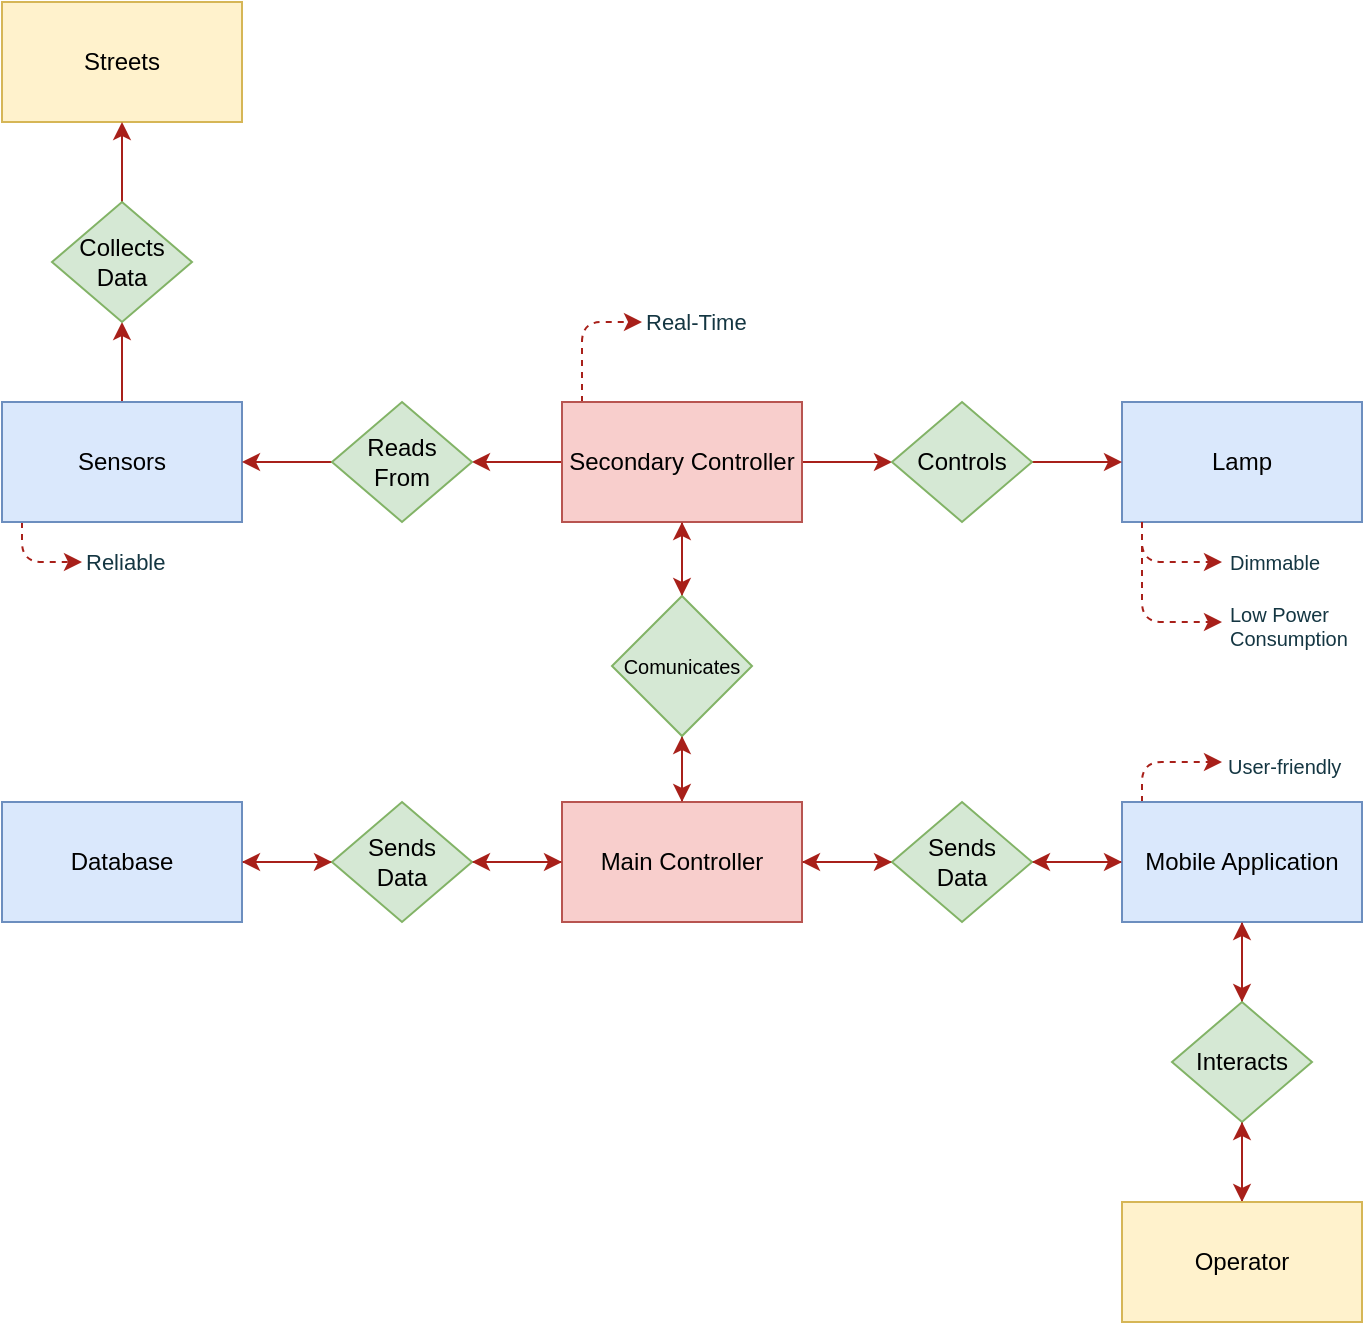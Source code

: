 <mxfile version="15.6.3" type="github">
  <diagram id="GV7fddVUWi21_tPSA-Fl" name="Page-1">
    <mxGraphModel dx="981" dy="1716" grid="1" gridSize="10" guides="1" tooltips="1" connect="1" arrows="1" fold="1" page="1" pageScale="1" pageWidth="827" pageHeight="1169" background="none" math="0" shadow="0">
      <root>
        <mxCell id="0" />
        <mxCell id="1" parent="0" />
        <mxCell id="0AEqZ0coXG4K2BfvZ1Me-50" style="edgeStyle=orthogonalEdgeStyle;rounded=0;orthogonalLoop=1;jettySize=auto;html=1;entryX=0.5;entryY=1;entryDx=0;entryDy=0;fontSize=10;labelBackgroundColor=#DAD2D8;strokeColor=#A8201A;fontColor=#143642;" edge="1" parent="1" source="0AEqZ0coXG4K2BfvZ1Me-2" target="0AEqZ0coXG4K2BfvZ1Me-49">
          <mxGeometry relative="1" as="geometry" />
        </mxCell>
        <mxCell id="0AEqZ0coXG4K2BfvZ1Me-69" style="edgeStyle=orthogonalEdgeStyle;curved=0;rounded=1;sketch=0;orthogonalLoop=1;jettySize=auto;html=1;exitX=0.25;exitY=1;exitDx=0;exitDy=0;dashed=1;fontSize=10;fontColor=#143642;strokeColor=#A8201A;fillColor=#FAE5C7;" edge="1" parent="1">
          <mxGeometry relative="1" as="geometry">
            <mxPoint x="280" y="240" as="targetPoint" />
            <mxPoint x="250" y="220" as="sourcePoint" />
            <Array as="points">
              <mxPoint x="250" y="240" />
            </Array>
          </mxGeometry>
        </mxCell>
        <mxCell id="0AEqZ0coXG4K2BfvZ1Me-2" value="Sensors" style="rounded=0;whiteSpace=wrap;html=1;fillColor=#dae8fc;strokeColor=#6c8ebf;" vertex="1" parent="1">
          <mxGeometry x="240" y="160" width="120" height="60" as="geometry" />
        </mxCell>
        <mxCell id="0AEqZ0coXG4K2BfvZ1Me-3" value="Streets" style="rounded=0;whiteSpace=wrap;html=1;fillColor=#fff2cc;strokeColor=#d6b656;" vertex="1" parent="1">
          <mxGeometry x="240" y="-40" width="120" height="60" as="geometry" />
        </mxCell>
        <mxCell id="0AEqZ0coXG4K2BfvZ1Me-14" style="edgeStyle=orthogonalEdgeStyle;rounded=0;orthogonalLoop=1;jettySize=auto;html=1;entryX=0.5;entryY=0;entryDx=0;entryDy=0;labelBackgroundColor=#DAD2D8;strokeColor=#A8201A;fontColor=#143642;" edge="1" parent="1" source="0AEqZ0coXG4K2BfvZ1Me-4" target="0AEqZ0coXG4K2BfvZ1Me-13">
          <mxGeometry relative="1" as="geometry" />
        </mxCell>
        <mxCell id="0AEqZ0coXG4K2BfvZ1Me-21" style="edgeStyle=orthogonalEdgeStyle;rounded=0;orthogonalLoop=1;jettySize=auto;html=1;entryX=1;entryY=0.5;entryDx=0;entryDy=0;labelBackgroundColor=#DAD2D8;strokeColor=#A8201A;fontColor=#143642;" edge="1" parent="1" source="0AEqZ0coXG4K2BfvZ1Me-4" target="0AEqZ0coXG4K2BfvZ1Me-19">
          <mxGeometry relative="1" as="geometry" />
        </mxCell>
        <mxCell id="0AEqZ0coXG4K2BfvZ1Me-25" style="edgeStyle=orthogonalEdgeStyle;rounded=0;orthogonalLoop=1;jettySize=auto;html=1;entryX=0;entryY=0.5;entryDx=0;entryDy=0;fontSize=10;labelBackgroundColor=#DAD2D8;strokeColor=#A8201A;fontColor=#143642;" edge="1" parent="1" source="0AEqZ0coXG4K2BfvZ1Me-4" target="0AEqZ0coXG4K2BfvZ1Me-23">
          <mxGeometry relative="1" as="geometry" />
        </mxCell>
        <mxCell id="0AEqZ0coXG4K2BfvZ1Me-67" style="edgeStyle=orthogonalEdgeStyle;curved=0;rounded=1;sketch=0;orthogonalLoop=1;jettySize=auto;html=1;exitX=0.25;exitY=0;exitDx=0;exitDy=0;dashed=1;fontSize=10;fontColor=#143642;strokeColor=#A8201A;fillColor=#FAE5C7;" edge="1" parent="1">
          <mxGeometry relative="1" as="geometry">
            <mxPoint x="560" y="120" as="targetPoint" />
            <mxPoint x="530" y="160" as="sourcePoint" />
            <Array as="points">
              <mxPoint x="530" y="120" />
              <mxPoint x="560" y="120" />
            </Array>
          </mxGeometry>
        </mxCell>
        <mxCell id="0AEqZ0coXG4K2BfvZ1Me-4" value="Secondary Controller " style="rounded=0;whiteSpace=wrap;html=1;fillColor=#f8cecc;strokeColor=#b85450;" vertex="1" parent="1">
          <mxGeometry x="520" y="160" width="120" height="60" as="geometry" />
        </mxCell>
        <mxCell id="0AEqZ0coXG4K2BfvZ1Me-17" style="edgeStyle=orthogonalEdgeStyle;rounded=0;orthogonalLoop=1;jettySize=auto;html=1;entryX=0.5;entryY=1;entryDx=0;entryDy=0;labelBackgroundColor=#DAD2D8;strokeColor=#A8201A;fontColor=#143642;" edge="1" parent="1" source="0AEqZ0coXG4K2BfvZ1Me-5" target="0AEqZ0coXG4K2BfvZ1Me-13">
          <mxGeometry relative="1" as="geometry" />
        </mxCell>
        <mxCell id="0AEqZ0coXG4K2BfvZ1Me-29" style="edgeStyle=orthogonalEdgeStyle;rounded=0;orthogonalLoop=1;jettySize=auto;html=1;entryX=1;entryY=0.5;entryDx=0;entryDy=0;fontSize=10;labelBackgroundColor=#DAD2D8;strokeColor=#A8201A;fontColor=#143642;" edge="1" parent="1" source="0AEqZ0coXG4K2BfvZ1Me-5" target="0AEqZ0coXG4K2BfvZ1Me-28">
          <mxGeometry relative="1" as="geometry" />
        </mxCell>
        <mxCell id="0AEqZ0coXG4K2BfvZ1Me-35" style="edgeStyle=orthogonalEdgeStyle;rounded=0;orthogonalLoop=1;jettySize=auto;html=1;entryX=0;entryY=0.5;entryDx=0;entryDy=0;fontSize=10;labelBackgroundColor=#DAD2D8;strokeColor=#A8201A;fontColor=#143642;" edge="1" parent="1" source="0AEqZ0coXG4K2BfvZ1Me-5" target="0AEqZ0coXG4K2BfvZ1Me-34">
          <mxGeometry relative="1" as="geometry" />
        </mxCell>
        <mxCell id="0AEqZ0coXG4K2BfvZ1Me-5" value="Main Controller" style="rounded=0;whiteSpace=wrap;html=1;fillColor=#f8cecc;strokeColor=#b85450;" vertex="1" parent="1">
          <mxGeometry x="520" y="360" width="120" height="60" as="geometry" />
        </mxCell>
        <mxCell id="0AEqZ0coXG4K2BfvZ1Me-40" style="edgeStyle=orthogonalEdgeStyle;rounded=0;orthogonalLoop=1;jettySize=auto;html=1;fontSize=10;labelBackgroundColor=#DAD2D8;strokeColor=#A8201A;fontColor=#143642;" edge="1" parent="1" source="0AEqZ0coXG4K2BfvZ1Me-6" target="0AEqZ0coXG4K2BfvZ1Me-34">
          <mxGeometry relative="1" as="geometry" />
        </mxCell>
        <mxCell id="0AEqZ0coXG4K2BfvZ1Me-54" style="edgeStyle=orthogonalEdgeStyle;rounded=0;orthogonalLoop=1;jettySize=auto;html=1;entryX=0.5;entryY=0;entryDx=0;entryDy=0;fontSize=10;labelBackgroundColor=#DAD2D8;strokeColor=#A8201A;fontColor=#143642;" edge="1" parent="1" source="0AEqZ0coXG4K2BfvZ1Me-6" target="0AEqZ0coXG4K2BfvZ1Me-52">
          <mxGeometry relative="1" as="geometry" />
        </mxCell>
        <mxCell id="0AEqZ0coXG4K2BfvZ1Me-72" style="edgeStyle=orthogonalEdgeStyle;curved=0;rounded=1;sketch=0;orthogonalLoop=1;jettySize=auto;html=1;exitX=0.25;exitY=0;exitDx=0;exitDy=0;dashed=1;fontSize=10;fontColor=#143642;strokeColor=#A8201A;fillColor=#FAE5C7;" edge="1" parent="1">
          <mxGeometry relative="1" as="geometry">
            <mxPoint x="850" y="340" as="targetPoint" />
            <mxPoint x="810" y="360" as="sourcePoint" />
            <Array as="points">
              <mxPoint x="810" y="340" />
            </Array>
          </mxGeometry>
        </mxCell>
        <mxCell id="0AEqZ0coXG4K2BfvZ1Me-6" value="Mobile Application" style="rounded=0;whiteSpace=wrap;html=1;fillColor=#dae8fc;strokeColor=#6c8ebf;" vertex="1" parent="1">
          <mxGeometry x="800" y="360" width="120" height="60" as="geometry" />
        </mxCell>
        <mxCell id="0AEqZ0coXG4K2BfvZ1Me-61" style="edgeStyle=orthogonalEdgeStyle;curved=0;rounded=1;sketch=0;orthogonalLoop=1;jettySize=auto;html=1;exitX=0.25;exitY=1;exitDx=0;exitDy=0;fontColor=#143642;strokeColor=#A8201A;fillColor=#FAE5C7;dashed=1;" edge="1" parent="1">
          <mxGeometry relative="1" as="geometry">
            <mxPoint x="850" y="240" as="targetPoint" />
            <mxPoint x="810" y="220" as="sourcePoint" />
            <Array as="points">
              <mxPoint x="810" y="240" />
            </Array>
          </mxGeometry>
        </mxCell>
        <mxCell id="0AEqZ0coXG4K2BfvZ1Me-7" value="Lamp" style="rounded=0;whiteSpace=wrap;html=1;fillColor=#dae8fc;strokeColor=#6c8ebf;" vertex="1" parent="1">
          <mxGeometry x="800" y="160" width="120" height="60" as="geometry" />
        </mxCell>
        <mxCell id="0AEqZ0coXG4K2BfvZ1Me-15" style="edgeStyle=orthogonalEdgeStyle;rounded=0;orthogonalLoop=1;jettySize=auto;html=1;entryX=0.5;entryY=1;entryDx=0;entryDy=0;labelBackgroundColor=#DAD2D8;strokeColor=#A8201A;fontColor=#143642;" edge="1" parent="1" source="0AEqZ0coXG4K2BfvZ1Me-13" target="0AEqZ0coXG4K2BfvZ1Me-4">
          <mxGeometry relative="1" as="geometry" />
        </mxCell>
        <mxCell id="0AEqZ0coXG4K2BfvZ1Me-16" style="edgeStyle=orthogonalEdgeStyle;rounded=0;orthogonalLoop=1;jettySize=auto;html=1;entryX=0.5;entryY=0;entryDx=0;entryDy=0;labelBackgroundColor=#DAD2D8;strokeColor=#A8201A;fontColor=#143642;" edge="1" parent="1" source="0AEqZ0coXG4K2BfvZ1Me-13" target="0AEqZ0coXG4K2BfvZ1Me-5">
          <mxGeometry relative="1" as="geometry" />
        </mxCell>
        <mxCell id="0AEqZ0coXG4K2BfvZ1Me-13" value="Comunicates" style="rhombus;whiteSpace=wrap;html=1;fontSize=10;fillColor=#d5e8d4;strokeColor=#82b366;" vertex="1" parent="1">
          <mxGeometry x="545" y="257" width="70" height="70" as="geometry" />
        </mxCell>
        <mxCell id="0AEqZ0coXG4K2BfvZ1Me-22" style="edgeStyle=orthogonalEdgeStyle;rounded=0;orthogonalLoop=1;jettySize=auto;html=1;entryX=1;entryY=0.5;entryDx=0;entryDy=0;labelBackgroundColor=#DAD2D8;strokeColor=#A8201A;fontColor=#143642;" edge="1" parent="1" source="0AEqZ0coXG4K2BfvZ1Me-19" target="0AEqZ0coXG4K2BfvZ1Me-2">
          <mxGeometry relative="1" as="geometry" />
        </mxCell>
        <mxCell id="0AEqZ0coXG4K2BfvZ1Me-19" value="&lt;div&gt;Reads &lt;br&gt;&lt;/div&gt;&lt;div&gt;From&lt;/div&gt;" style="rhombus;whiteSpace=wrap;html=1;fillColor=#d5e8d4;strokeColor=#82b366;" vertex="1" parent="1">
          <mxGeometry x="405" y="160" width="70" height="60" as="geometry" />
        </mxCell>
        <mxCell id="0AEqZ0coXG4K2BfvZ1Me-26" style="edgeStyle=orthogonalEdgeStyle;rounded=0;orthogonalLoop=1;jettySize=auto;html=1;entryX=0;entryY=0.5;entryDx=0;entryDy=0;fontSize=10;labelBackgroundColor=#DAD2D8;strokeColor=#A8201A;fontColor=#143642;" edge="1" parent="1" source="0AEqZ0coXG4K2BfvZ1Me-23" target="0AEqZ0coXG4K2BfvZ1Me-7">
          <mxGeometry relative="1" as="geometry" />
        </mxCell>
        <mxCell id="0AEqZ0coXG4K2BfvZ1Me-23" value="Controls" style="rhombus;whiteSpace=wrap;html=1;fillColor=#d5e8d4;strokeColor=#82b366;" vertex="1" parent="1">
          <mxGeometry x="685" y="160" width="70" height="60" as="geometry" />
        </mxCell>
        <mxCell id="0AEqZ0coXG4K2BfvZ1Me-31" style="edgeStyle=orthogonalEdgeStyle;rounded=0;orthogonalLoop=1;jettySize=auto;html=1;entryX=0;entryY=0.5;entryDx=0;entryDy=0;fontSize=10;labelBackgroundColor=#DAD2D8;strokeColor=#A8201A;fontColor=#143642;" edge="1" parent="1" source="0AEqZ0coXG4K2BfvZ1Me-27" target="0AEqZ0coXG4K2BfvZ1Me-28">
          <mxGeometry relative="1" as="geometry" />
        </mxCell>
        <mxCell id="0AEqZ0coXG4K2BfvZ1Me-27" value="Database" style="rounded=0;whiteSpace=wrap;html=1;fillColor=#dae8fc;strokeColor=#6c8ebf;" vertex="1" parent="1">
          <mxGeometry x="240" y="360" width="120" height="60" as="geometry" />
        </mxCell>
        <mxCell id="0AEqZ0coXG4K2BfvZ1Me-30" style="edgeStyle=orthogonalEdgeStyle;rounded=0;orthogonalLoop=1;jettySize=auto;html=1;entryX=0;entryY=0.5;entryDx=0;entryDy=0;fontSize=10;labelBackgroundColor=#DAD2D8;strokeColor=#A8201A;fontColor=#143642;" edge="1" parent="1" source="0AEqZ0coXG4K2BfvZ1Me-28" target="0AEqZ0coXG4K2BfvZ1Me-5">
          <mxGeometry relative="1" as="geometry" />
        </mxCell>
        <mxCell id="0AEqZ0coXG4K2BfvZ1Me-32" style="edgeStyle=orthogonalEdgeStyle;rounded=0;orthogonalLoop=1;jettySize=auto;html=1;entryX=1;entryY=0.5;entryDx=0;entryDy=0;fontSize=10;labelBackgroundColor=#DAD2D8;strokeColor=#A8201A;fontColor=#143642;" edge="1" parent="1" source="0AEqZ0coXG4K2BfvZ1Me-28" target="0AEqZ0coXG4K2BfvZ1Me-27">
          <mxGeometry relative="1" as="geometry" />
        </mxCell>
        <mxCell id="0AEqZ0coXG4K2BfvZ1Me-28" value="&lt;div&gt;Sends &lt;br&gt;&lt;/div&gt;&lt;div&gt;Data&lt;/div&gt;" style="rhombus;whiteSpace=wrap;html=1;fillColor=#d5e8d4;strokeColor=#82b366;" vertex="1" parent="1">
          <mxGeometry x="405" y="360" width="70" height="60" as="geometry" />
        </mxCell>
        <mxCell id="0AEqZ0coXG4K2BfvZ1Me-36" style="edgeStyle=orthogonalEdgeStyle;rounded=0;orthogonalLoop=1;jettySize=auto;html=1;entryX=0;entryY=0.5;entryDx=0;entryDy=0;fontSize=10;labelBackgroundColor=#DAD2D8;strokeColor=#A8201A;fontColor=#143642;" edge="1" parent="1" source="0AEqZ0coXG4K2BfvZ1Me-34" target="0AEqZ0coXG4K2BfvZ1Me-6">
          <mxGeometry relative="1" as="geometry" />
        </mxCell>
        <mxCell id="0AEqZ0coXG4K2BfvZ1Me-39" style="edgeStyle=orthogonalEdgeStyle;rounded=0;orthogonalLoop=1;jettySize=auto;html=1;entryX=1;entryY=0.5;entryDx=0;entryDy=0;fontSize=10;labelBackgroundColor=#DAD2D8;strokeColor=#A8201A;fontColor=#143642;" edge="1" parent="1" source="0AEqZ0coXG4K2BfvZ1Me-34" target="0AEqZ0coXG4K2BfvZ1Me-5">
          <mxGeometry relative="1" as="geometry" />
        </mxCell>
        <mxCell id="0AEqZ0coXG4K2BfvZ1Me-34" value="&lt;div&gt;Sends &lt;br&gt;&lt;/div&gt;&lt;div&gt;Data&lt;/div&gt;" style="rhombus;whiteSpace=wrap;html=1;fillColor=#d5e8d4;strokeColor=#82b366;" vertex="1" parent="1">
          <mxGeometry x="685" y="360" width="70" height="60" as="geometry" />
        </mxCell>
        <mxCell id="0AEqZ0coXG4K2BfvZ1Me-51" style="edgeStyle=orthogonalEdgeStyle;rounded=0;orthogonalLoop=1;jettySize=auto;html=1;entryX=0.5;entryY=1;entryDx=0;entryDy=0;fontSize=10;labelBackgroundColor=#DAD2D8;strokeColor=#A8201A;fontColor=#143642;" edge="1" parent="1" source="0AEqZ0coXG4K2BfvZ1Me-49" target="0AEqZ0coXG4K2BfvZ1Me-3">
          <mxGeometry relative="1" as="geometry" />
        </mxCell>
        <mxCell id="0AEqZ0coXG4K2BfvZ1Me-49" value="Collects Data" style="rhombus;whiteSpace=wrap;html=1;fillColor=#d5e8d4;strokeColor=#82b366;" vertex="1" parent="1">
          <mxGeometry x="265" y="60" width="70" height="60" as="geometry" />
        </mxCell>
        <mxCell id="0AEqZ0coXG4K2BfvZ1Me-55" style="edgeStyle=orthogonalEdgeStyle;rounded=0;orthogonalLoop=1;jettySize=auto;html=1;exitX=0.5;exitY=1;exitDx=0;exitDy=0;fontSize=10;labelBackgroundColor=#DAD2D8;strokeColor=#A8201A;fontColor=#143642;" edge="1" parent="1" source="0AEqZ0coXG4K2BfvZ1Me-52" target="0AEqZ0coXG4K2BfvZ1Me-53">
          <mxGeometry relative="1" as="geometry" />
        </mxCell>
        <mxCell id="0AEqZ0coXG4K2BfvZ1Me-58" style="edgeStyle=orthogonalEdgeStyle;rounded=0;orthogonalLoop=1;jettySize=auto;html=1;entryX=0.5;entryY=1;entryDx=0;entryDy=0;fontSize=10;labelBackgroundColor=#DAD2D8;strokeColor=#A8201A;fontColor=#143642;" edge="1" parent="1" source="0AEqZ0coXG4K2BfvZ1Me-52" target="0AEqZ0coXG4K2BfvZ1Me-6">
          <mxGeometry relative="1" as="geometry" />
        </mxCell>
        <mxCell id="0AEqZ0coXG4K2BfvZ1Me-52" value="Interacts" style="rhombus;whiteSpace=wrap;html=1;fillColor=#d5e8d4;strokeColor=#82b366;" vertex="1" parent="1">
          <mxGeometry x="825" y="460" width="70" height="60" as="geometry" />
        </mxCell>
        <mxCell id="0AEqZ0coXG4K2BfvZ1Me-57" style="edgeStyle=orthogonalEdgeStyle;rounded=0;orthogonalLoop=1;jettySize=auto;html=1;fontSize=10;labelBackgroundColor=#DAD2D8;strokeColor=#A8201A;fontColor=#143642;" edge="1" parent="1" source="0AEqZ0coXG4K2BfvZ1Me-53" target="0AEqZ0coXG4K2BfvZ1Me-52">
          <mxGeometry relative="1" as="geometry" />
        </mxCell>
        <mxCell id="0AEqZ0coXG4K2BfvZ1Me-53" value="Operator" style="rounded=0;whiteSpace=wrap;html=1;fillColor=#fff2cc;strokeColor=#d6b656;" vertex="1" parent="1">
          <mxGeometry x="800" y="560" width="120" height="60" as="geometry" />
        </mxCell>
        <mxCell id="0AEqZ0coXG4K2BfvZ1Me-62" value="&lt;div&gt;Low Power &lt;br&gt;&lt;/div&gt;&lt;div&gt;Consumption&lt;/div&gt;" style="text;html=1;align=left;verticalAlign=middle;resizable=0;points=[];autosize=1;strokeColor=none;fillColor=none;fontColor=#143642;fontSize=10;" vertex="1" parent="1">
          <mxGeometry x="852" y="257" width="70" height="30" as="geometry" />
        </mxCell>
        <mxCell id="0AEqZ0coXG4K2BfvZ1Me-64" style="edgeStyle=orthogonalEdgeStyle;curved=0;rounded=1;sketch=0;orthogonalLoop=1;jettySize=auto;html=1;exitX=0.25;exitY=1;exitDx=0;exitDy=0;fontColor=#143642;strokeColor=#A8201A;fillColor=#FAE5C7;dashed=1;" edge="1" parent="1">
          <mxGeometry relative="1" as="geometry">
            <mxPoint x="850" y="270" as="targetPoint" />
            <mxPoint x="810" y="220" as="sourcePoint" />
            <Array as="points">
              <mxPoint x="810" y="270" />
              <mxPoint x="850" y="270" />
            </Array>
          </mxGeometry>
        </mxCell>
        <mxCell id="0AEqZ0coXG4K2BfvZ1Me-65" value="Dimmable" style="text;html=1;align=left;verticalAlign=middle;resizable=0;points=[];autosize=1;strokeColor=none;fillColor=none;fontColor=#143642;fontSize=10;" vertex="1" parent="1">
          <mxGeometry x="852" y="230" width="60" height="20" as="geometry" />
        </mxCell>
        <mxCell id="0AEqZ0coXG4K2BfvZ1Me-68" value="Real-Time" style="text;html=1;align=left;verticalAlign=middle;resizable=0;points=[];autosize=1;strokeColor=none;fillColor=none;fontColor=#143642;fontSize=11;" vertex="1" parent="1">
          <mxGeometry x="560" y="110" width="70" height="20" as="geometry" />
        </mxCell>
        <mxCell id="0AEqZ0coXG4K2BfvZ1Me-70" value="Reliable" style="text;html=1;align=left;verticalAlign=middle;resizable=0;points=[];autosize=1;strokeColor=none;fillColor=none;fontColor=#143642;fontSize=11;" vertex="1" parent="1">
          <mxGeometry x="280" y="230" width="60" height="20" as="geometry" />
        </mxCell>
        <mxCell id="0AEqZ0coXG4K2BfvZ1Me-73" value="User-friendly" style="text;html=1;align=left;verticalAlign=middle;resizable=0;points=[];autosize=1;strokeColor=none;fillColor=none;fontColor=#143642;fontSize=10;" vertex="1" parent="1">
          <mxGeometry x="851" y="332" width="70" height="20" as="geometry" />
        </mxCell>
      </root>
    </mxGraphModel>
  </diagram>
</mxfile>
